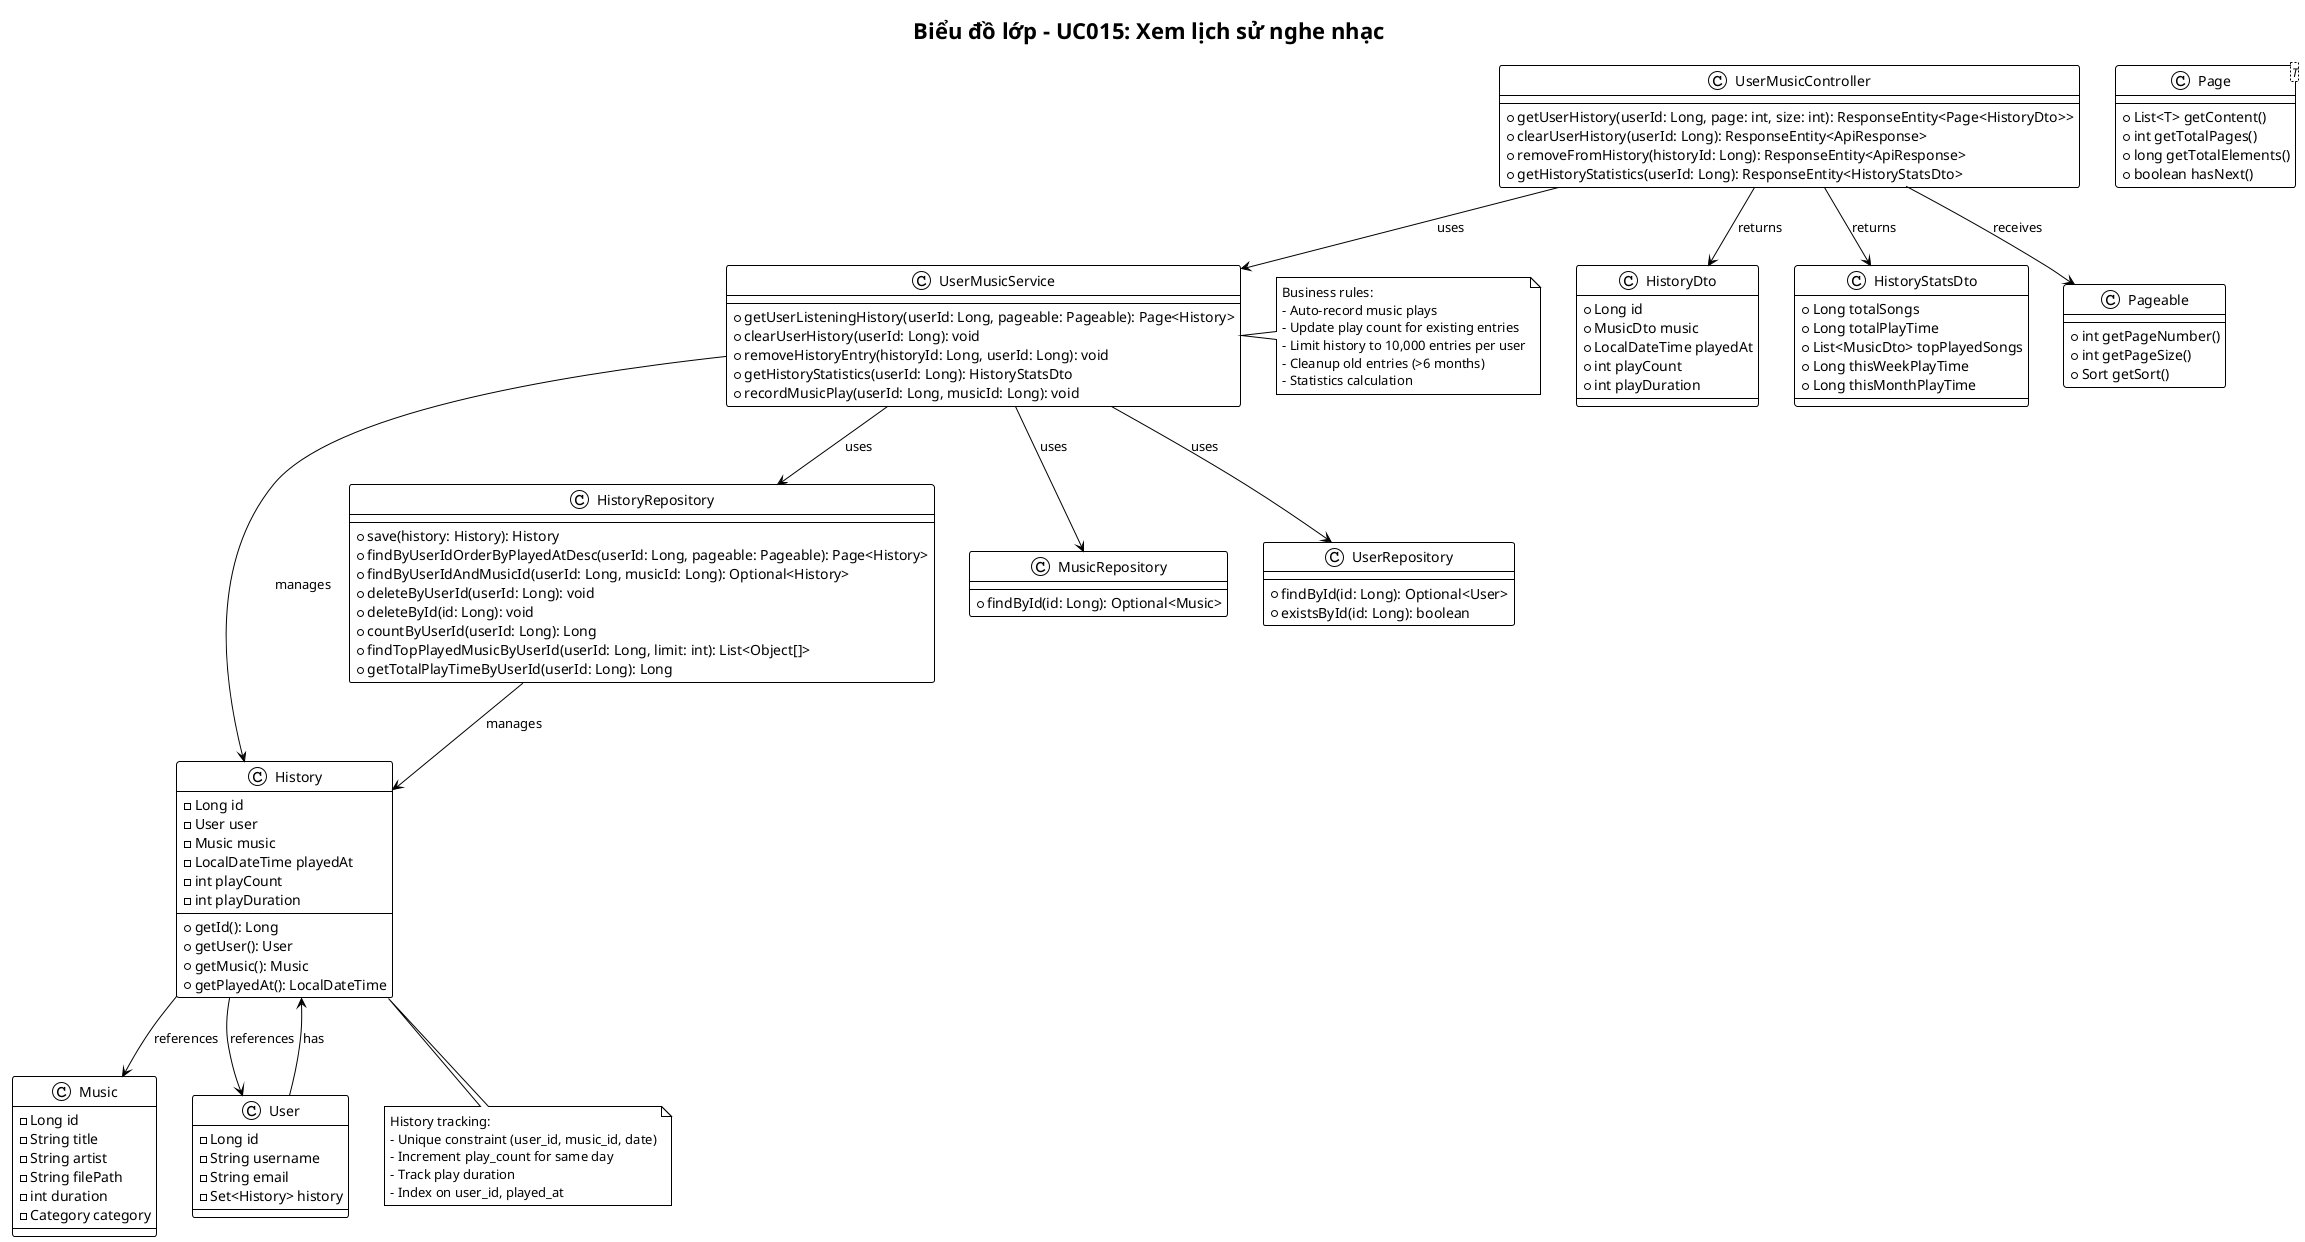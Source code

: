 @startuml UC015-Class-Diagram-Xem-Lich-Su
!theme plain

title Biểu đồ lớp - UC015: Xem lịch sử nghe nhạc

class UserMusicController {
    + getUserHistory(userId: Long, page: int, size: int): ResponseEntity<Page<HistoryDto>>
    + clearUserHistory(userId: Long): ResponseEntity<ApiResponse>
    + removeFromHistory(historyId: Long): ResponseEntity<ApiResponse>
    + getHistoryStatistics(userId: Long): ResponseEntity<HistoryStatsDto>
}

class UserMusicService {
    + getUserListeningHistory(userId: Long, pageable: Pageable): Page<History>
    + clearUserHistory(userId: Long): void
    + removeHistoryEntry(historyId: Long, userId: Long): void
    + getHistoryStatistics(userId: Long): HistoryStatsDto
    + recordMusicPlay(userId: Long, musicId: Long): void
}

class History {
    - Long id
    - User user
    - Music music
    - LocalDateTime playedAt
    - int playCount
    - int playDuration
    + getId(): Long
    + getUser(): User
    + getMusic(): Music
    + getPlayedAt(): LocalDateTime
}

class HistoryRepository {
    + save(history: History): History
    + findByUserIdOrderByPlayedAtDesc(userId: Long, pageable: Pageable): Page<History>
    + findByUserIdAndMusicId(userId: Long, musicId: Long): Optional<History>
    + deleteByUserId(userId: Long): void
    + deleteById(id: Long): void
    + countByUserId(userId: Long): Long
    + findTopPlayedMusicByUserId(userId: Long, limit: int): List<Object[]>
    + getTotalPlayTimeByUserId(userId: Long): Long
}

class MusicRepository {
    + findById(id: Long): Optional<Music>
}

class UserRepository {
    + findById(id: Long): Optional<User>
    + existsById(id: Long): boolean
}

class HistoryDto {
    + Long id
    + MusicDto music
    + LocalDateTime playedAt
    + int playCount
    + int playDuration
}

class HistoryStatsDto {
    + Long totalSongs
    + Long totalPlayTime
    + List<MusicDto> topPlayedSongs
    + Long thisWeekPlayTime
    + Long thisMonthPlayTime
}

class Music {
    - Long id
    - String title
    - String artist
    - String filePath
    - int duration
    - Category category
}

class User {
    - Long id
    - String username
    - String email
    - Set<History> history
}

class Pageable {
    + int getPageNumber()
    + int getPageSize()
    + Sort getSort()
}

class Page<T> {
    + List<T> getContent()
    + int getTotalPages()
    + long getTotalElements()
    + boolean hasNext()
}

' Relationships
UserMusicController --> UserMusicService : uses
UserMusicController --> HistoryDto : returns
UserMusicController --> HistoryStatsDto : returns
UserMusicController --> Pageable : receives

UserMusicService --> HistoryRepository : uses
UserMusicService --> MusicRepository : uses
UserMusicService --> UserRepository : uses
UserMusicService --> History : manages

HistoryRepository --> History : manages
History --> User : references
History --> Music : references
User --> History : has

note right of UserMusicService
  Business rules:
  - Auto-record music plays
  - Update play count for existing entries
  - Limit history to 10,000 entries per user
  - Cleanup old entries (>6 months)
  - Statistics calculation
end note

note bottom of History
  History tracking:
  - Unique constraint (user_id, music_id, date)
  - Increment play_count for same day
  - Track play duration
  - Index on user_id, played_at
end note

@enduml

